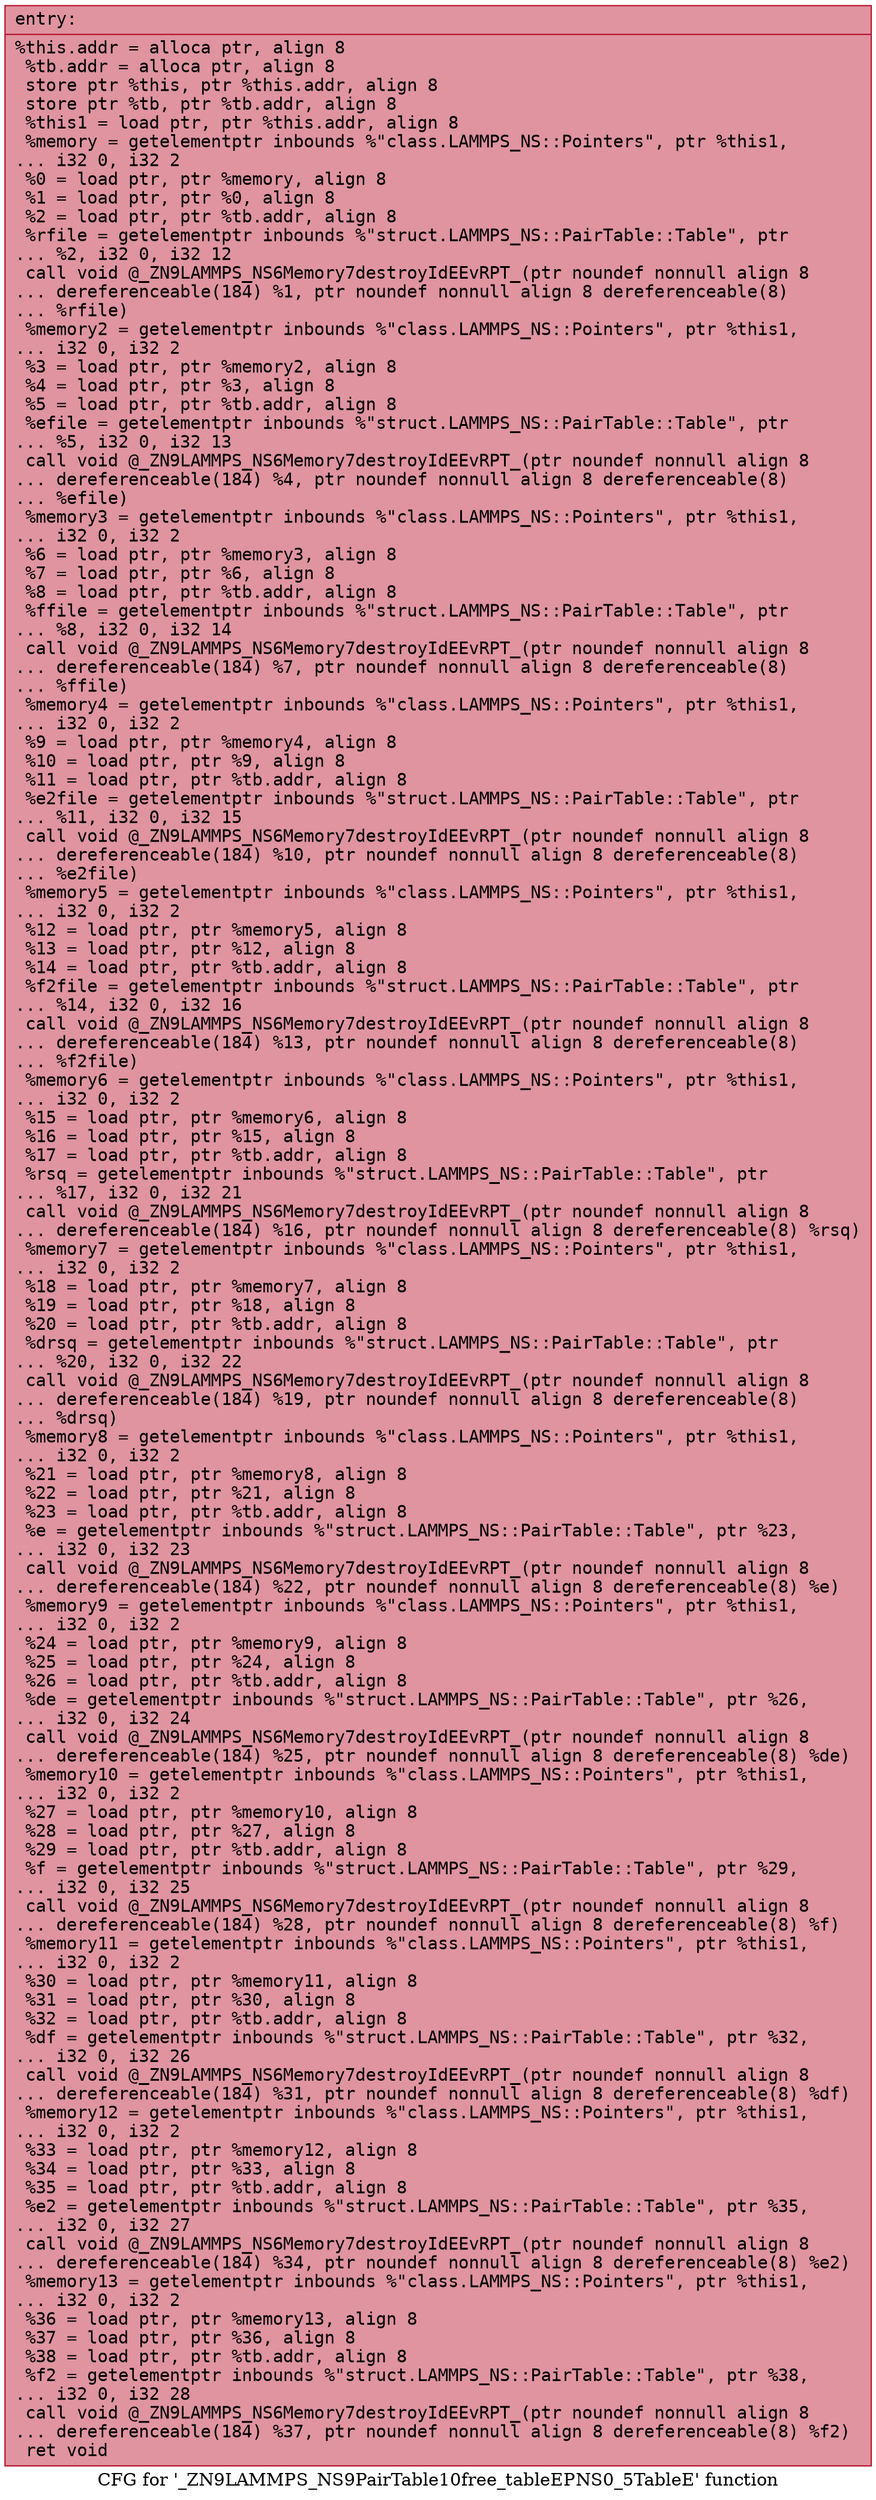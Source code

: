 digraph "CFG for '_ZN9LAMMPS_NS9PairTable10free_tableEPNS0_5TableE' function" {
	label="CFG for '_ZN9LAMMPS_NS9PairTable10free_tableEPNS0_5TableE' function";

	Node0x55f58a289c40 [shape=record,color="#b70d28ff", style=filled, fillcolor="#b70d2870" fontname="Courier",label="{entry:\l|  %this.addr = alloca ptr, align 8\l  %tb.addr = alloca ptr, align 8\l  store ptr %this, ptr %this.addr, align 8\l  store ptr %tb, ptr %tb.addr, align 8\l  %this1 = load ptr, ptr %this.addr, align 8\l  %memory = getelementptr inbounds %\"class.LAMMPS_NS::Pointers\", ptr %this1,\l... i32 0, i32 2\l  %0 = load ptr, ptr %memory, align 8\l  %1 = load ptr, ptr %0, align 8\l  %2 = load ptr, ptr %tb.addr, align 8\l  %rfile = getelementptr inbounds %\"struct.LAMMPS_NS::PairTable::Table\", ptr\l... %2, i32 0, i32 12\l  call void @_ZN9LAMMPS_NS6Memory7destroyIdEEvRPT_(ptr noundef nonnull align 8\l... dereferenceable(184) %1, ptr noundef nonnull align 8 dereferenceable(8)\l... %rfile)\l  %memory2 = getelementptr inbounds %\"class.LAMMPS_NS::Pointers\", ptr %this1,\l... i32 0, i32 2\l  %3 = load ptr, ptr %memory2, align 8\l  %4 = load ptr, ptr %3, align 8\l  %5 = load ptr, ptr %tb.addr, align 8\l  %efile = getelementptr inbounds %\"struct.LAMMPS_NS::PairTable::Table\", ptr\l... %5, i32 0, i32 13\l  call void @_ZN9LAMMPS_NS6Memory7destroyIdEEvRPT_(ptr noundef nonnull align 8\l... dereferenceable(184) %4, ptr noundef nonnull align 8 dereferenceable(8)\l... %efile)\l  %memory3 = getelementptr inbounds %\"class.LAMMPS_NS::Pointers\", ptr %this1,\l... i32 0, i32 2\l  %6 = load ptr, ptr %memory3, align 8\l  %7 = load ptr, ptr %6, align 8\l  %8 = load ptr, ptr %tb.addr, align 8\l  %ffile = getelementptr inbounds %\"struct.LAMMPS_NS::PairTable::Table\", ptr\l... %8, i32 0, i32 14\l  call void @_ZN9LAMMPS_NS6Memory7destroyIdEEvRPT_(ptr noundef nonnull align 8\l... dereferenceable(184) %7, ptr noundef nonnull align 8 dereferenceable(8)\l... %ffile)\l  %memory4 = getelementptr inbounds %\"class.LAMMPS_NS::Pointers\", ptr %this1,\l... i32 0, i32 2\l  %9 = load ptr, ptr %memory4, align 8\l  %10 = load ptr, ptr %9, align 8\l  %11 = load ptr, ptr %tb.addr, align 8\l  %e2file = getelementptr inbounds %\"struct.LAMMPS_NS::PairTable::Table\", ptr\l... %11, i32 0, i32 15\l  call void @_ZN9LAMMPS_NS6Memory7destroyIdEEvRPT_(ptr noundef nonnull align 8\l... dereferenceable(184) %10, ptr noundef nonnull align 8 dereferenceable(8)\l... %e2file)\l  %memory5 = getelementptr inbounds %\"class.LAMMPS_NS::Pointers\", ptr %this1,\l... i32 0, i32 2\l  %12 = load ptr, ptr %memory5, align 8\l  %13 = load ptr, ptr %12, align 8\l  %14 = load ptr, ptr %tb.addr, align 8\l  %f2file = getelementptr inbounds %\"struct.LAMMPS_NS::PairTable::Table\", ptr\l... %14, i32 0, i32 16\l  call void @_ZN9LAMMPS_NS6Memory7destroyIdEEvRPT_(ptr noundef nonnull align 8\l... dereferenceable(184) %13, ptr noundef nonnull align 8 dereferenceable(8)\l... %f2file)\l  %memory6 = getelementptr inbounds %\"class.LAMMPS_NS::Pointers\", ptr %this1,\l... i32 0, i32 2\l  %15 = load ptr, ptr %memory6, align 8\l  %16 = load ptr, ptr %15, align 8\l  %17 = load ptr, ptr %tb.addr, align 8\l  %rsq = getelementptr inbounds %\"struct.LAMMPS_NS::PairTable::Table\", ptr\l... %17, i32 0, i32 21\l  call void @_ZN9LAMMPS_NS6Memory7destroyIdEEvRPT_(ptr noundef nonnull align 8\l... dereferenceable(184) %16, ptr noundef nonnull align 8 dereferenceable(8) %rsq)\l  %memory7 = getelementptr inbounds %\"class.LAMMPS_NS::Pointers\", ptr %this1,\l... i32 0, i32 2\l  %18 = load ptr, ptr %memory7, align 8\l  %19 = load ptr, ptr %18, align 8\l  %20 = load ptr, ptr %tb.addr, align 8\l  %drsq = getelementptr inbounds %\"struct.LAMMPS_NS::PairTable::Table\", ptr\l... %20, i32 0, i32 22\l  call void @_ZN9LAMMPS_NS6Memory7destroyIdEEvRPT_(ptr noundef nonnull align 8\l... dereferenceable(184) %19, ptr noundef nonnull align 8 dereferenceable(8)\l... %drsq)\l  %memory8 = getelementptr inbounds %\"class.LAMMPS_NS::Pointers\", ptr %this1,\l... i32 0, i32 2\l  %21 = load ptr, ptr %memory8, align 8\l  %22 = load ptr, ptr %21, align 8\l  %23 = load ptr, ptr %tb.addr, align 8\l  %e = getelementptr inbounds %\"struct.LAMMPS_NS::PairTable::Table\", ptr %23,\l... i32 0, i32 23\l  call void @_ZN9LAMMPS_NS6Memory7destroyIdEEvRPT_(ptr noundef nonnull align 8\l... dereferenceable(184) %22, ptr noundef nonnull align 8 dereferenceable(8) %e)\l  %memory9 = getelementptr inbounds %\"class.LAMMPS_NS::Pointers\", ptr %this1,\l... i32 0, i32 2\l  %24 = load ptr, ptr %memory9, align 8\l  %25 = load ptr, ptr %24, align 8\l  %26 = load ptr, ptr %tb.addr, align 8\l  %de = getelementptr inbounds %\"struct.LAMMPS_NS::PairTable::Table\", ptr %26,\l... i32 0, i32 24\l  call void @_ZN9LAMMPS_NS6Memory7destroyIdEEvRPT_(ptr noundef nonnull align 8\l... dereferenceable(184) %25, ptr noundef nonnull align 8 dereferenceable(8) %de)\l  %memory10 = getelementptr inbounds %\"class.LAMMPS_NS::Pointers\", ptr %this1,\l... i32 0, i32 2\l  %27 = load ptr, ptr %memory10, align 8\l  %28 = load ptr, ptr %27, align 8\l  %29 = load ptr, ptr %tb.addr, align 8\l  %f = getelementptr inbounds %\"struct.LAMMPS_NS::PairTable::Table\", ptr %29,\l... i32 0, i32 25\l  call void @_ZN9LAMMPS_NS6Memory7destroyIdEEvRPT_(ptr noundef nonnull align 8\l... dereferenceable(184) %28, ptr noundef nonnull align 8 dereferenceable(8) %f)\l  %memory11 = getelementptr inbounds %\"class.LAMMPS_NS::Pointers\", ptr %this1,\l... i32 0, i32 2\l  %30 = load ptr, ptr %memory11, align 8\l  %31 = load ptr, ptr %30, align 8\l  %32 = load ptr, ptr %tb.addr, align 8\l  %df = getelementptr inbounds %\"struct.LAMMPS_NS::PairTable::Table\", ptr %32,\l... i32 0, i32 26\l  call void @_ZN9LAMMPS_NS6Memory7destroyIdEEvRPT_(ptr noundef nonnull align 8\l... dereferenceable(184) %31, ptr noundef nonnull align 8 dereferenceable(8) %df)\l  %memory12 = getelementptr inbounds %\"class.LAMMPS_NS::Pointers\", ptr %this1,\l... i32 0, i32 2\l  %33 = load ptr, ptr %memory12, align 8\l  %34 = load ptr, ptr %33, align 8\l  %35 = load ptr, ptr %tb.addr, align 8\l  %e2 = getelementptr inbounds %\"struct.LAMMPS_NS::PairTable::Table\", ptr %35,\l... i32 0, i32 27\l  call void @_ZN9LAMMPS_NS6Memory7destroyIdEEvRPT_(ptr noundef nonnull align 8\l... dereferenceable(184) %34, ptr noundef nonnull align 8 dereferenceable(8) %e2)\l  %memory13 = getelementptr inbounds %\"class.LAMMPS_NS::Pointers\", ptr %this1,\l... i32 0, i32 2\l  %36 = load ptr, ptr %memory13, align 8\l  %37 = load ptr, ptr %36, align 8\l  %38 = load ptr, ptr %tb.addr, align 8\l  %f2 = getelementptr inbounds %\"struct.LAMMPS_NS::PairTable::Table\", ptr %38,\l... i32 0, i32 28\l  call void @_ZN9LAMMPS_NS6Memory7destroyIdEEvRPT_(ptr noundef nonnull align 8\l... dereferenceable(184) %37, ptr noundef nonnull align 8 dereferenceable(8) %f2)\l  ret void\l}"];
}

